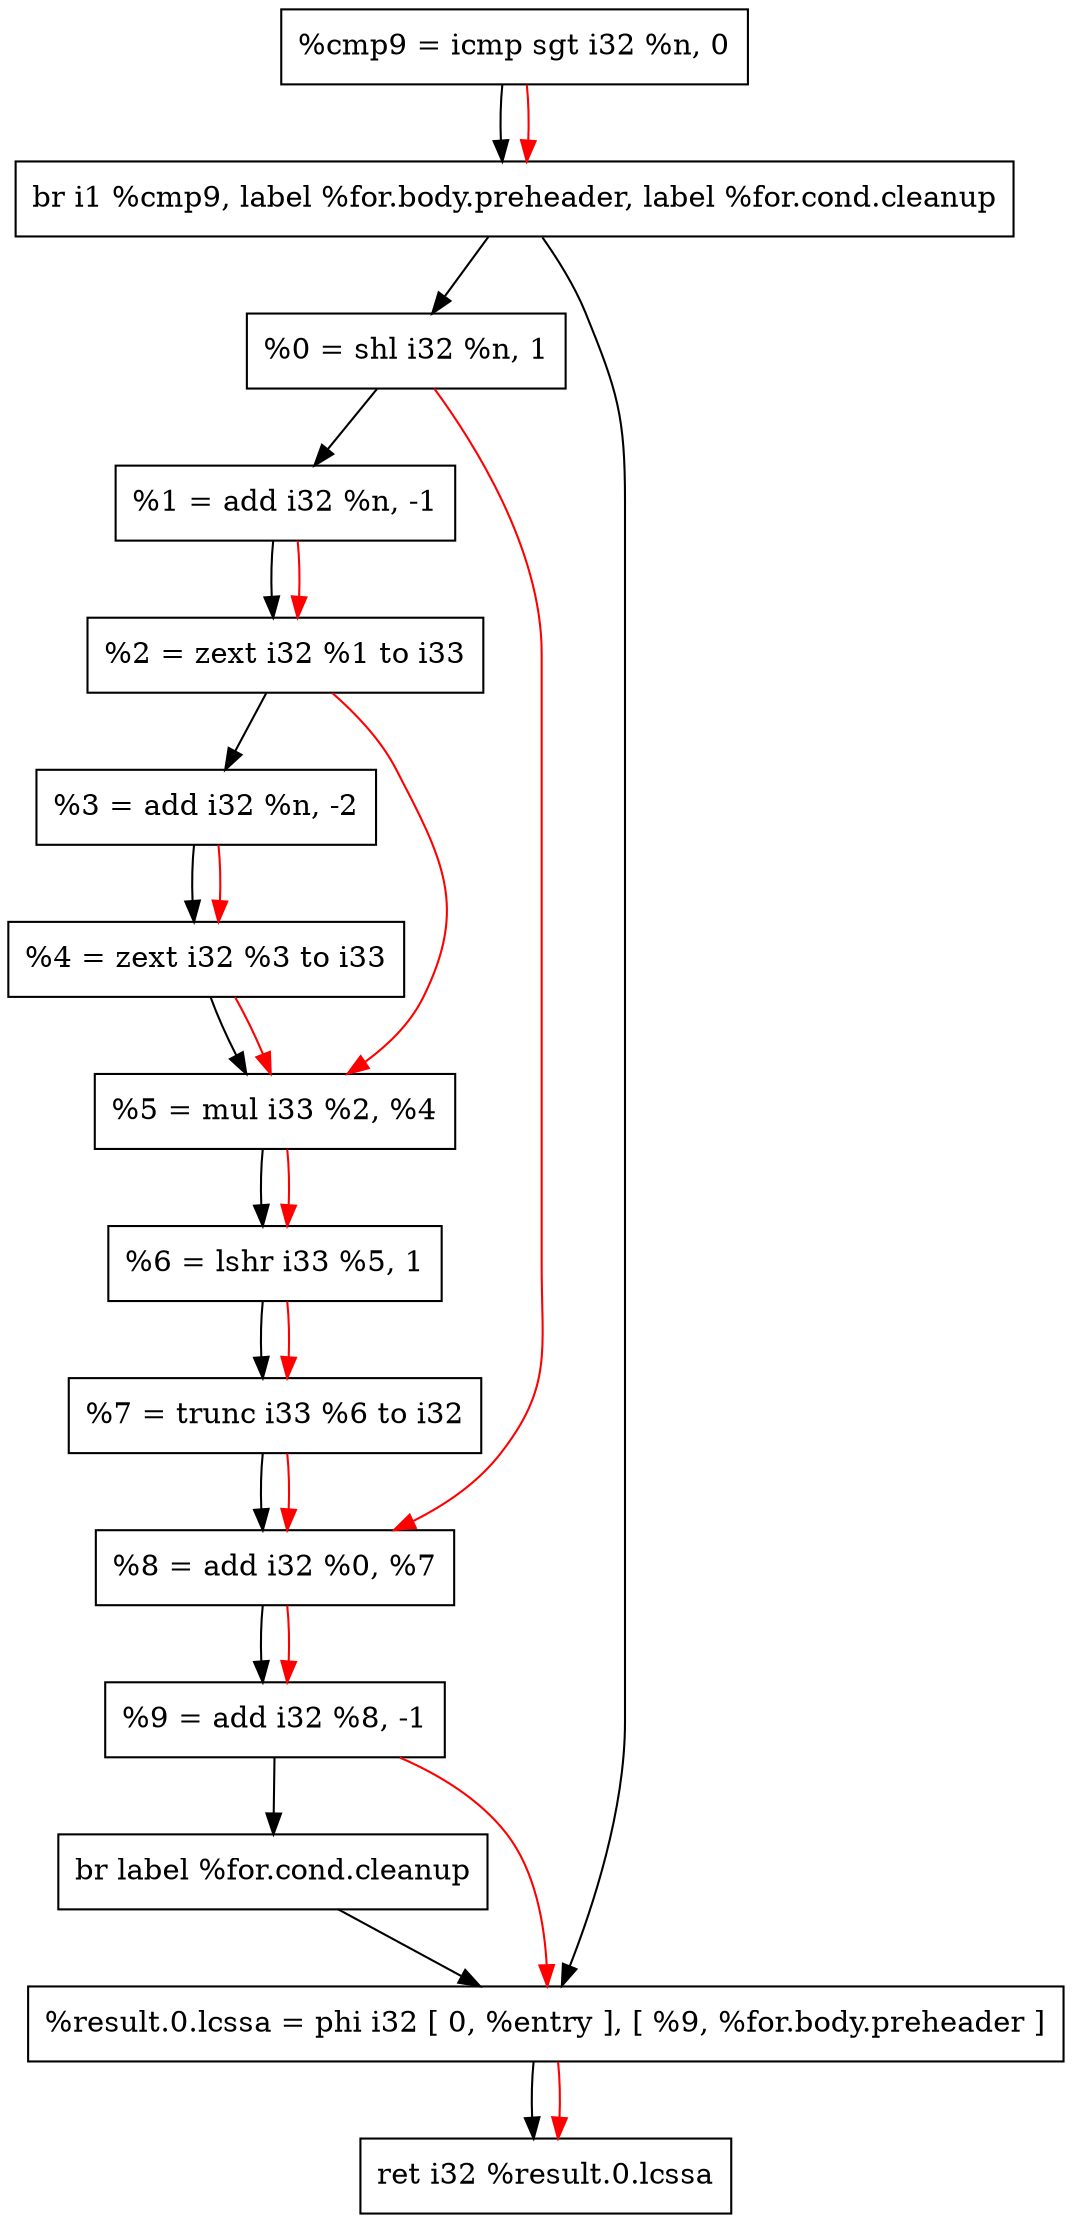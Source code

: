 digraph "CDFG for'func' function" {
	Node0x55bf31b948a0[shape=record, label="  %cmp9 = icmp sgt i32 %n, 0"];
	Node0x55bf31b1ec98[shape=record, label="  br i1 %cmp9, label %for.body.preheader, label %for.cond.cleanup"];
	Node0x55bf31b94b10[shape=record, label="  %0 = shl i32 %n, 1"];
	Node0x55bf31b94bb0[shape=record, label="  %1 = add i32 %n, -1"];
	Node0x55bf31b941e8[shape=record, label="  %2 = zext i32 %1 to i33"];
	Node0x55bf31b950b0[shape=record, label="  %3 = add i32 %n, -2"];
	Node0x55bf31b95108[shape=record, label="  %4 = zext i32 %3 to i33"];
	Node0x55bf31b951d0[shape=record, label="  %5 = mul i33 %2, %4"];
	Node0x55bf31b95240[shape=record, label="  %6 = lshr i33 %5, 1"];
	Node0x55bf31b95298[shape=record, label="  %7 = trunc i33 %6 to i32"];
	Node0x55bf31b95310[shape=record, label="  %8 = add i32 %0, %7"];
	Node0x55bf31b95380[shape=record, label="  %9 = add i32 %8, -1"];
	Node0x55bf31b95438[shape=record, label="  br label %for.cond.cleanup"];
	Node0x55bf31b95158[shape=record, label="  %result.0.lcssa = phi i32 [ 0, %entry ], [ %9, %for.body.preheader ]"];
	Node0x55bf31b94a48[shape=record, label="  ret i32 %result.0.lcssa"];
	Node0x55bf31b948a0 -> Node0x55bf31b1ec98
	Node0x55bf31b1ec98 -> Node0x55bf31b94b10
	Node0x55bf31b1ec98 -> Node0x55bf31b95158
	Node0x55bf31b94b10 -> Node0x55bf31b94bb0
	Node0x55bf31b94bb0 -> Node0x55bf31b941e8
	Node0x55bf31b941e8 -> Node0x55bf31b950b0
	Node0x55bf31b950b0 -> Node0x55bf31b95108
	Node0x55bf31b95108 -> Node0x55bf31b951d0
	Node0x55bf31b951d0 -> Node0x55bf31b95240
	Node0x55bf31b95240 -> Node0x55bf31b95298
	Node0x55bf31b95298 -> Node0x55bf31b95310
	Node0x55bf31b95310 -> Node0x55bf31b95380
	Node0x55bf31b95380 -> Node0x55bf31b95438
	Node0x55bf31b95438 -> Node0x55bf31b95158
	Node0x55bf31b95158 -> Node0x55bf31b94a48
edge [color=red]
	Node0x55bf31b948a0 -> Node0x55bf31b1ec98
	Node0x55bf31b94bb0 -> Node0x55bf31b941e8
	Node0x55bf31b950b0 -> Node0x55bf31b95108
	Node0x55bf31b941e8 -> Node0x55bf31b951d0
	Node0x55bf31b95108 -> Node0x55bf31b951d0
	Node0x55bf31b951d0 -> Node0x55bf31b95240
	Node0x55bf31b95240 -> Node0x55bf31b95298
	Node0x55bf31b94b10 -> Node0x55bf31b95310
	Node0x55bf31b95298 -> Node0x55bf31b95310
	Node0x55bf31b95310 -> Node0x55bf31b95380
	Node0x55bf31b95380 -> Node0x55bf31b95158
	Node0x55bf31b95158 -> Node0x55bf31b94a48
}
